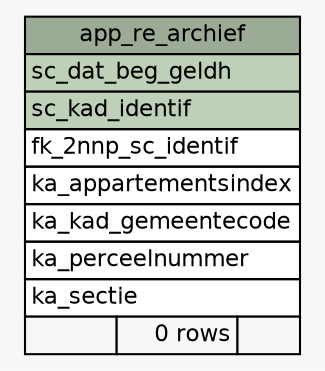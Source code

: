 // dot 2.40.1 on Linux 5.0.0-36-generic
// SchemaSpy rev Unknown
digraph "app_re_archief" {
  graph [
    rankdir="RL"
    bgcolor="#f7f7f7"
    nodesep="0.18"
    ranksep="0.46"
    fontname="Helvetica"
    fontsize="11"
  ];
  node [
    fontname="Helvetica"
    fontsize="11"
    shape="plaintext"
  ];
  edge [
    arrowsize="0.8"
  ];
  "app_re_archief" [
    label=<
    <TABLE BORDER="0" CELLBORDER="1" CELLSPACING="0" BGCOLOR="#ffffff">
      <TR><TD COLSPAN="3" BGCOLOR="#9bab96" ALIGN="CENTER">app_re_archief</TD></TR>
      <TR><TD PORT="sc_dat_beg_geldh" COLSPAN="3" BGCOLOR="#bed1b8" ALIGN="LEFT">sc_dat_beg_geldh</TD></TR>
      <TR><TD PORT="sc_kad_identif" COLSPAN="3" BGCOLOR="#bed1b8" ALIGN="LEFT">sc_kad_identif</TD></TR>
      <TR><TD PORT="fk_2nnp_sc_identif" COLSPAN="3" ALIGN="LEFT">fk_2nnp_sc_identif</TD></TR>
      <TR><TD PORT="ka_appartementsindex" COLSPAN="3" ALIGN="LEFT">ka_appartementsindex</TD></TR>
      <TR><TD PORT="ka_kad_gemeentecode" COLSPAN="3" ALIGN="LEFT">ka_kad_gemeentecode</TD></TR>
      <TR><TD PORT="ka_perceelnummer" COLSPAN="3" ALIGN="LEFT">ka_perceelnummer</TD></TR>
      <TR><TD PORT="ka_sectie" COLSPAN="3" ALIGN="LEFT">ka_sectie</TD></TR>
      <TR><TD ALIGN="LEFT" BGCOLOR="#f7f7f7">  </TD><TD ALIGN="RIGHT" BGCOLOR="#f7f7f7">0 rows</TD><TD ALIGN="RIGHT" BGCOLOR="#f7f7f7">  </TD></TR>
    </TABLE>>
    URL="tables/app_re_archief.html"
    tooltip="app_re_archief"
  ];
}
